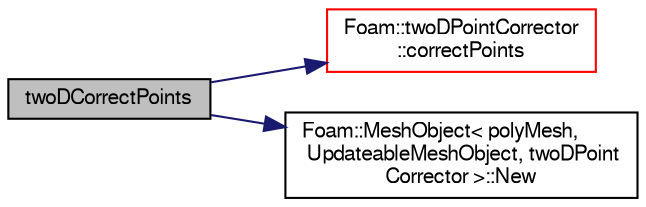 digraph "twoDCorrectPoints"
{
  bgcolor="transparent";
  edge [fontname="FreeSans",fontsize="10",labelfontname="FreeSans",labelfontsize="10"];
  node [fontname="FreeSans",fontsize="10",shape=record];
  rankdir="LR";
  Node545 [label="twoDCorrectPoints",height=0.2,width=0.4,color="black", fillcolor="grey75", style="filled", fontcolor="black"];
  Node545 -> Node546 [color="midnightblue",fontsize="10",style="solid",fontname="FreeSans"];
  Node546 [label="Foam::twoDPointCorrector\l::correctPoints",height=0.2,width=0.4,color="red",URL="$a25542.html#ac44d87c55ac02d1cc3887892983cc527",tooltip="Correct motion points. "];
  Node545 -> Node710 [color="midnightblue",fontsize="10",style="solid",fontname="FreeSans"];
  Node710 [label="Foam::MeshObject\< polyMesh,\l UpdateableMeshObject, twoDPoint\lCorrector \>::New",height=0.2,width=0.4,color="black",URL="$a27138.html#ab61cc2091ec1fd7e08e8948e84235a05"];
}
